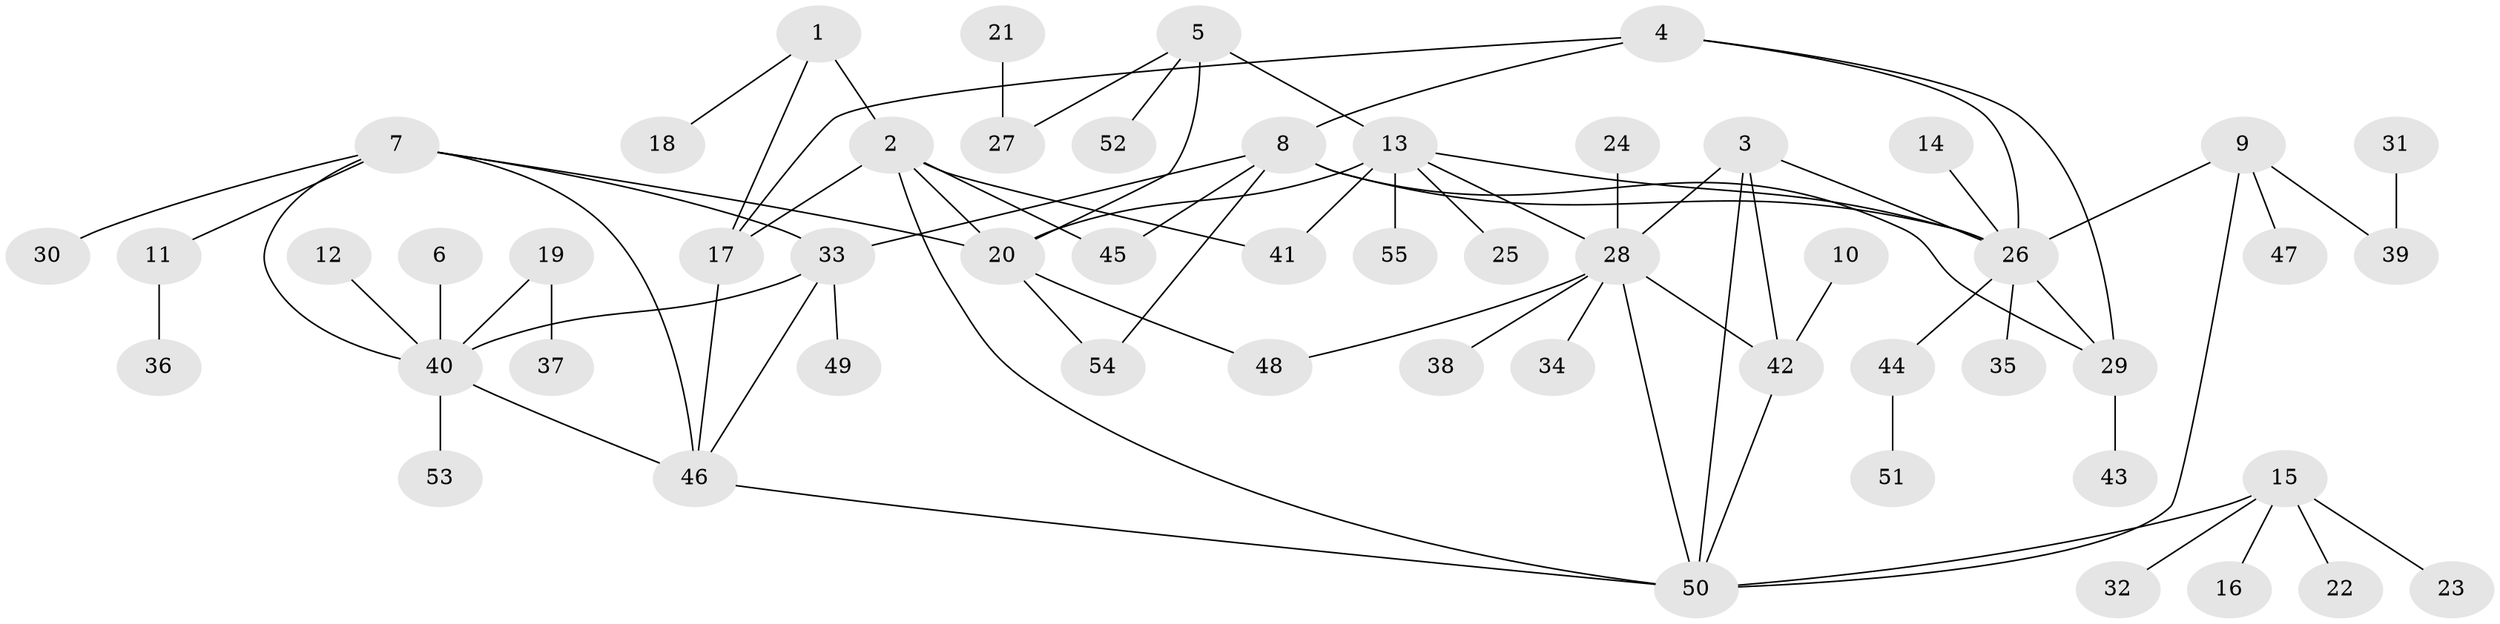 // original degree distribution, {4: 0.05555555555555555, 6: 0.044444444444444446, 9: 0.044444444444444446, 5: 0.03333333333333333, 8: 0.022222222222222223, 7: 0.022222222222222223, 10: 0.011111111111111112, 3: 0.05555555555555555, 2: 0.17777777777777778, 1: 0.5333333333333333}
// Generated by graph-tools (version 1.1) at 2025/37/03/04/25 23:37:51]
// undirected, 55 vertices, 76 edges
graph export_dot {
  node [color=gray90,style=filled];
  1;
  2;
  3;
  4;
  5;
  6;
  7;
  8;
  9;
  10;
  11;
  12;
  13;
  14;
  15;
  16;
  17;
  18;
  19;
  20;
  21;
  22;
  23;
  24;
  25;
  26;
  27;
  28;
  29;
  30;
  31;
  32;
  33;
  34;
  35;
  36;
  37;
  38;
  39;
  40;
  41;
  42;
  43;
  44;
  45;
  46;
  47;
  48;
  49;
  50;
  51;
  52;
  53;
  54;
  55;
  1 -- 2 [weight=2.0];
  1 -- 17 [weight=1.0];
  1 -- 18 [weight=1.0];
  2 -- 17 [weight=2.0];
  2 -- 20 [weight=1.0];
  2 -- 41 [weight=1.0];
  2 -- 45 [weight=1.0];
  2 -- 50 [weight=1.0];
  3 -- 26 [weight=1.0];
  3 -- 28 [weight=1.0];
  3 -- 42 [weight=1.0];
  3 -- 50 [weight=1.0];
  4 -- 8 [weight=1.0];
  4 -- 17 [weight=1.0];
  4 -- 26 [weight=1.0];
  4 -- 29 [weight=1.0];
  5 -- 13 [weight=2.0];
  5 -- 20 [weight=2.0];
  5 -- 27 [weight=1.0];
  5 -- 52 [weight=1.0];
  6 -- 40 [weight=1.0];
  7 -- 11 [weight=1.0];
  7 -- 20 [weight=1.0];
  7 -- 30 [weight=1.0];
  7 -- 33 [weight=1.0];
  7 -- 40 [weight=1.0];
  7 -- 46 [weight=1.0];
  8 -- 26 [weight=1.0];
  8 -- 29 [weight=1.0];
  8 -- 33 [weight=1.0];
  8 -- 45 [weight=1.0];
  8 -- 54 [weight=1.0];
  9 -- 26 [weight=1.0];
  9 -- 39 [weight=1.0];
  9 -- 47 [weight=1.0];
  9 -- 50 [weight=1.0];
  10 -- 42 [weight=1.0];
  11 -- 36 [weight=1.0];
  12 -- 40 [weight=1.0];
  13 -- 20 [weight=1.0];
  13 -- 25 [weight=1.0];
  13 -- 26 [weight=1.0];
  13 -- 28 [weight=1.0];
  13 -- 41 [weight=1.0];
  13 -- 55 [weight=1.0];
  14 -- 26 [weight=1.0];
  15 -- 16 [weight=1.0];
  15 -- 22 [weight=1.0];
  15 -- 23 [weight=1.0];
  15 -- 32 [weight=1.0];
  15 -- 50 [weight=1.0];
  17 -- 46 [weight=1.0];
  19 -- 37 [weight=1.0];
  19 -- 40 [weight=1.0];
  20 -- 48 [weight=1.0];
  20 -- 54 [weight=1.0];
  21 -- 27 [weight=1.0];
  24 -- 28 [weight=1.0];
  26 -- 29 [weight=1.0];
  26 -- 35 [weight=1.0];
  26 -- 44 [weight=1.0];
  28 -- 34 [weight=1.0];
  28 -- 38 [weight=1.0];
  28 -- 42 [weight=1.0];
  28 -- 48 [weight=1.0];
  28 -- 50 [weight=1.0];
  29 -- 43 [weight=1.0];
  31 -- 39 [weight=1.0];
  33 -- 40 [weight=1.0];
  33 -- 46 [weight=1.0];
  33 -- 49 [weight=1.0];
  40 -- 46 [weight=1.0];
  40 -- 53 [weight=1.0];
  42 -- 50 [weight=1.0];
  44 -- 51 [weight=1.0];
  46 -- 50 [weight=1.0];
}
